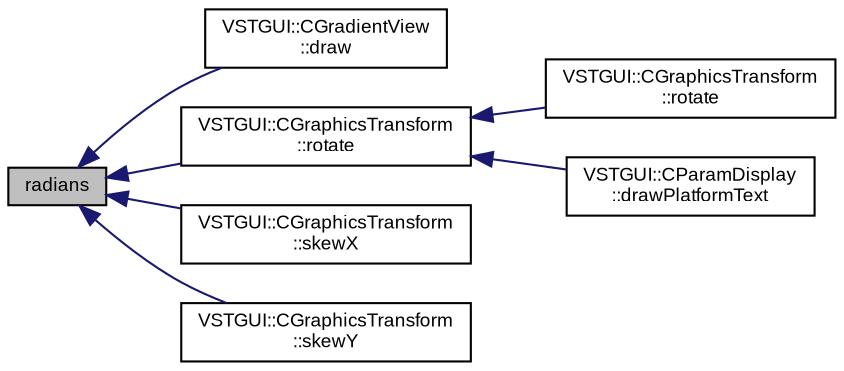 digraph "radians"
{
  bgcolor="transparent";
  edge [fontname="Arial",fontsize="9",labelfontname="Arial",labelfontsize="9"];
  node [fontname="Arial",fontsize="9",shape=record];
  rankdir="LR";
  Node1 [label="radians",height=0.2,width=0.4,color="black", fillcolor="grey75", style="filled" fontcolor="black"];
  Node1 -> Node2 [dir="back",color="midnightblue",fontsize="9",style="solid",fontname="Arial"];
  Node2 [label="VSTGUI::CGradientView\l::draw",height=0.2,width=0.4,color="black",URL="$class_v_s_t_g_u_i_1_1_c_gradient_view.html#ae25271b6e9cac9c3e21437c10ec491d8",tooltip="called if the view should draw itself "];
  Node1 -> Node3 [dir="back",color="midnightblue",fontsize="9",style="solid",fontname="Arial"];
  Node3 [label="VSTGUI::CGraphicsTransform\l::rotate",height=0.2,width=0.4,color="black",URL="$struct_v_s_t_g_u_i_1_1_c_graphics_transform.html#af09e9033bf91f6e02dc5ac68339afbba"];
  Node3 -> Node4 [dir="back",color="midnightblue",fontsize="9",style="solid",fontname="Arial"];
  Node4 [label="VSTGUI::CGraphicsTransform\l::rotate",height=0.2,width=0.4,color="black",URL="$struct_v_s_t_g_u_i_1_1_c_graphics_transform.html#ac3297fa58a6dced09c5692c5fa0b2463"];
  Node3 -> Node5 [dir="back",color="midnightblue",fontsize="9",style="solid",fontname="Arial"];
  Node5 [label="VSTGUI::CParamDisplay\l::drawPlatformText",height=0.2,width=0.4,color="black",URL="$class_v_s_t_g_u_i_1_1_c_param_display.html#aca4ad9ea1bcf86e78c59c65dc8062b7f"];
  Node1 -> Node6 [dir="back",color="midnightblue",fontsize="9",style="solid",fontname="Arial"];
  Node6 [label="VSTGUI::CGraphicsTransform\l::skewX",height=0.2,width=0.4,color="black",URL="$struct_v_s_t_g_u_i_1_1_c_graphics_transform.html#ae6a760c738ddb275dcb445514ab41f02"];
  Node1 -> Node7 [dir="back",color="midnightblue",fontsize="9",style="solid",fontname="Arial"];
  Node7 [label="VSTGUI::CGraphicsTransform\l::skewY",height=0.2,width=0.4,color="black",URL="$struct_v_s_t_g_u_i_1_1_c_graphics_transform.html#a7dd8e797d6183b395a1ae41c1567a23b"];
}

